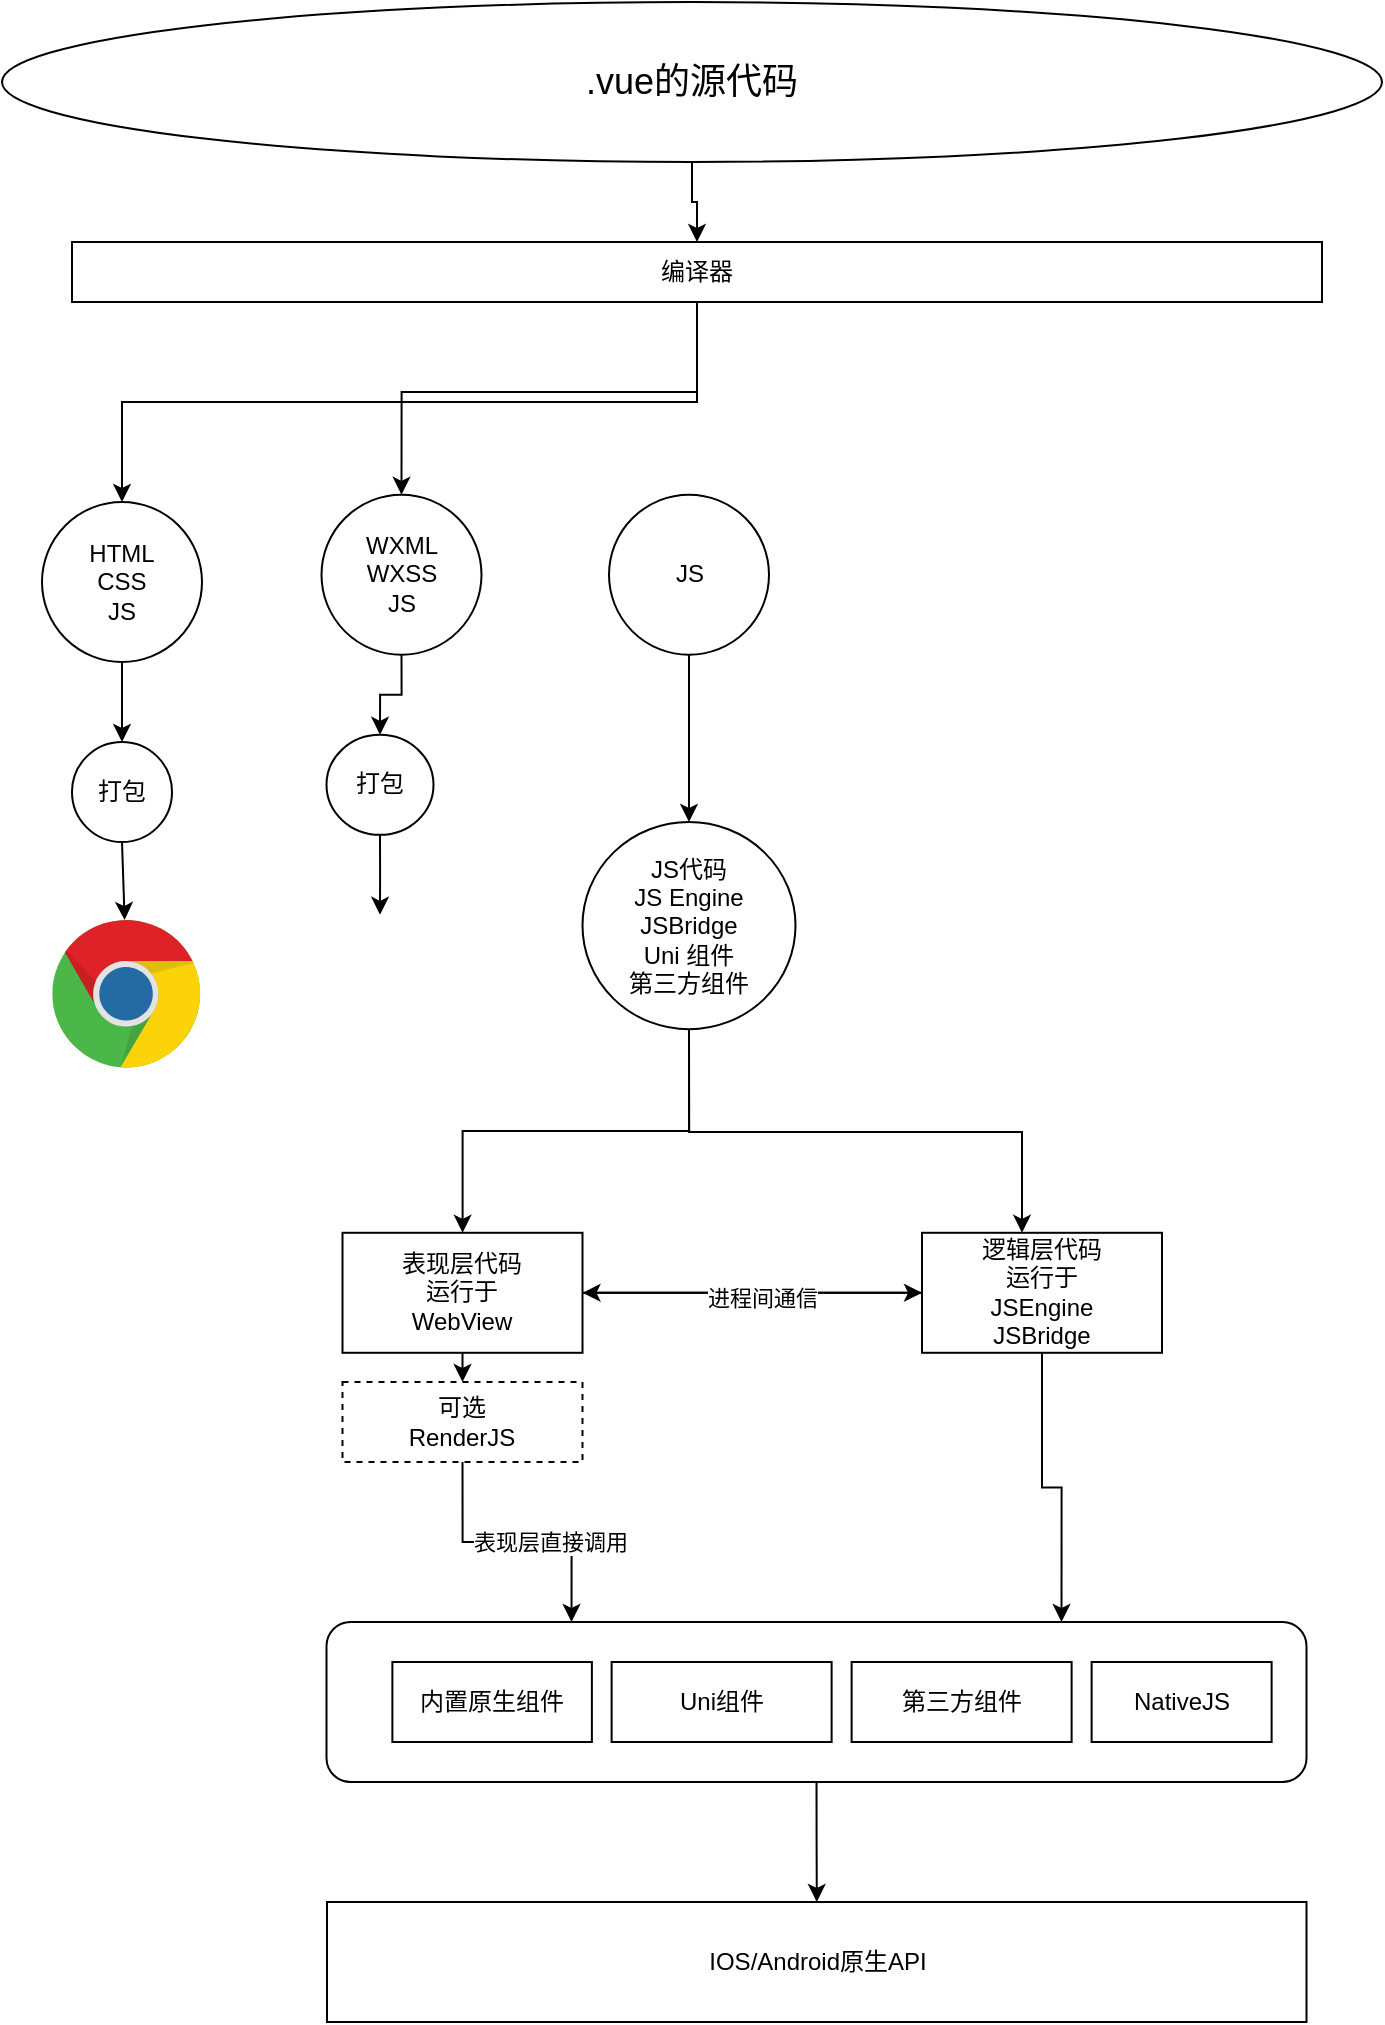 <mxfile version="23.1.5" type="github">
  <diagram name="第 1 页" id="VhYEXJCIh0dUP2hENQbA">
    <mxGraphModel dx="1434" dy="746" grid="1" gridSize="10" guides="1" tooltips="1" connect="1" arrows="1" fold="1" page="1" pageScale="1" pageWidth="827" pageHeight="1169" math="0" shadow="0">
      <root>
        <mxCell id="0" />
        <mxCell id="1" parent="0" />
        <mxCell id="AQghNncrj6RQpkFnAqps-3" value="" style="edgeStyle=orthogonalEdgeStyle;rounded=0;orthogonalLoop=1;jettySize=auto;html=1;" edge="1" parent="1" source="AQghNncrj6RQpkFnAqps-1" target="AQghNncrj6RQpkFnAqps-2">
          <mxGeometry relative="1" as="geometry" />
        </mxCell>
        <mxCell id="AQghNncrj6RQpkFnAqps-1" value="&lt;font style=&quot;font-size: 18px;&quot;&gt;.vue的源代码&lt;/font&gt;" style="ellipse;whiteSpace=wrap;html=1;" vertex="1" parent="1">
          <mxGeometry x="110" y="50" width="690" height="80" as="geometry" />
        </mxCell>
        <mxCell id="AQghNncrj6RQpkFnAqps-7" value="" style="edgeStyle=orthogonalEdgeStyle;rounded=0;orthogonalLoop=1;jettySize=auto;html=1;" edge="1" parent="1" source="AQghNncrj6RQpkFnAqps-2" target="AQghNncrj6RQpkFnAqps-6">
          <mxGeometry relative="1" as="geometry" />
        </mxCell>
        <mxCell id="AQghNncrj6RQpkFnAqps-10" style="edgeStyle=orthogonalEdgeStyle;rounded=0;orthogonalLoop=1;jettySize=auto;html=1;exitX=0.5;exitY=1;exitDx=0;exitDy=0;" edge="1" parent="1" source="AQghNncrj6RQpkFnAqps-2" target="AQghNncrj6RQpkFnAqps-11">
          <mxGeometry relative="1" as="geometry">
            <mxPoint x="490" y="270" as="targetPoint" />
            <Array as="points">
              <mxPoint x="455" y="245" />
              <mxPoint x="456" y="245" />
            </Array>
          </mxGeometry>
        </mxCell>
        <mxCell id="AQghNncrj6RQpkFnAqps-2" value="编译器" style="whiteSpace=wrap;html=1;" vertex="1" parent="1">
          <mxGeometry x="145" y="170" width="625" height="30" as="geometry" />
        </mxCell>
        <mxCell id="AQghNncrj6RQpkFnAqps-17" value="" style="edgeStyle=orthogonalEdgeStyle;rounded=0;orthogonalLoop=1;jettySize=auto;html=1;" edge="1" parent="1" source="AQghNncrj6RQpkFnAqps-6" target="AQghNncrj6RQpkFnAqps-16">
          <mxGeometry relative="1" as="geometry" />
        </mxCell>
        <mxCell id="AQghNncrj6RQpkFnAqps-6" value="HTML&lt;br&gt;CSS&lt;br&gt;JS" style="ellipse;whiteSpace=wrap;html=1;" vertex="1" parent="1">
          <mxGeometry x="130" y="300" width="80" height="80" as="geometry" />
        </mxCell>
        <mxCell id="AQghNncrj6RQpkFnAqps-8" value="" style="dashed=0;outlineConnect=0;html=1;align=center;labelPosition=center;verticalLabelPosition=bottom;verticalAlign=top;shape=mxgraph.weblogos.chrome" vertex="1" parent="1">
          <mxGeometry x="135.2" y="509" width="74.8" height="75.4" as="geometry" />
        </mxCell>
        <mxCell id="AQghNncrj6RQpkFnAqps-22" value="" style="edgeStyle=orthogonalEdgeStyle;rounded=0;orthogonalLoop=1;jettySize=auto;html=1;" edge="1" parent="1" source="AQghNncrj6RQpkFnAqps-11" target="AQghNncrj6RQpkFnAqps-21">
          <mxGeometry relative="1" as="geometry" />
        </mxCell>
        <mxCell id="AQghNncrj6RQpkFnAqps-11" value="WXML&lt;br&gt;WXSS&lt;br&gt;JS" style="ellipse;whiteSpace=wrap;html=1;" vertex="1" parent="1">
          <mxGeometry x="269.75" y="296.4" width="80" height="80" as="geometry" />
        </mxCell>
        <mxCell id="AQghNncrj6RQpkFnAqps-13" value="" style="shape=image;html=1;verticalAlign=top;verticalLabelPosition=bottom;labelBackgroundColor=#ffffff;imageAspect=0;aspect=fixed;image=https://cdn4.iconfinder.com/data/icons/socialcones/508/WeChat-128.png" vertex="1" parent="1">
          <mxGeometry x="260" y="506.4" width="78" height="78" as="geometry" />
        </mxCell>
        <mxCell id="AQghNncrj6RQpkFnAqps-16" value="打包" style="ellipse;whiteSpace=wrap;html=1;" vertex="1" parent="1">
          <mxGeometry x="145" y="420" width="50" height="50" as="geometry" />
        </mxCell>
        <mxCell id="AQghNncrj6RQpkFnAqps-19" value="" style="endArrow=classic;html=1;rounded=0;" edge="1" parent="1" target="AQghNncrj6RQpkFnAqps-8">
          <mxGeometry width="50" height="50" relative="1" as="geometry">
            <mxPoint x="170" y="470" as="sourcePoint" />
            <mxPoint x="220" y="420" as="targetPoint" />
          </mxGeometry>
        </mxCell>
        <mxCell id="AQghNncrj6RQpkFnAqps-23" value="" style="edgeStyle=orthogonalEdgeStyle;rounded=0;orthogonalLoop=1;jettySize=auto;html=1;" edge="1" parent="1" source="AQghNncrj6RQpkFnAqps-21" target="AQghNncrj6RQpkFnAqps-13">
          <mxGeometry relative="1" as="geometry" />
        </mxCell>
        <mxCell id="AQghNncrj6RQpkFnAqps-21" value="打包" style="ellipse;whiteSpace=wrap;html=1;" vertex="1" parent="1">
          <mxGeometry x="272.25" y="416.4" width="53.5" height="50" as="geometry" />
        </mxCell>
        <mxCell id="AQghNncrj6RQpkFnAqps-26" value="" style="edgeStyle=orthogonalEdgeStyle;rounded=0;orthogonalLoop=1;jettySize=auto;html=1;" edge="1" parent="1" source="AQghNncrj6RQpkFnAqps-24" target="AQghNncrj6RQpkFnAqps-25">
          <mxGeometry relative="1" as="geometry" />
        </mxCell>
        <mxCell id="AQghNncrj6RQpkFnAqps-24" value="JS" style="ellipse;whiteSpace=wrap;html=1;" vertex="1" parent="1">
          <mxGeometry x="413.5" y="296.4" width="80" height="80" as="geometry" />
        </mxCell>
        <mxCell id="AQghNncrj6RQpkFnAqps-28" value="" style="edgeStyle=orthogonalEdgeStyle;rounded=0;orthogonalLoop=1;jettySize=auto;html=1;" edge="1" parent="1" source="AQghNncrj6RQpkFnAqps-25" target="AQghNncrj6RQpkFnAqps-27">
          <mxGeometry relative="1" as="geometry" />
        </mxCell>
        <mxCell id="AQghNncrj6RQpkFnAqps-33" value="" style="edgeStyle=orthogonalEdgeStyle;rounded=0;orthogonalLoop=1;jettySize=auto;html=1;" edge="1" parent="1" source="AQghNncrj6RQpkFnAqps-25" target="AQghNncrj6RQpkFnAqps-29">
          <mxGeometry relative="1" as="geometry">
            <Array as="points">
              <mxPoint x="454" y="615" />
              <mxPoint x="620" y="615" />
            </Array>
          </mxGeometry>
        </mxCell>
        <mxCell id="AQghNncrj6RQpkFnAqps-25" value="JS代码&lt;br&gt;JS Engine&lt;br&gt;JSBridge&lt;br&gt;Uni 组件&lt;br&gt;第三方组件" style="ellipse;whiteSpace=wrap;html=1;" vertex="1" parent="1">
          <mxGeometry x="400.25" y="460" width="106.5" height="103.6" as="geometry" />
        </mxCell>
        <mxCell id="AQghNncrj6RQpkFnAqps-30" value="" style="edgeStyle=orthogonalEdgeStyle;rounded=0;orthogonalLoop=1;jettySize=auto;html=1;" edge="1" parent="1" source="AQghNncrj6RQpkFnAqps-27" target="AQghNncrj6RQpkFnAqps-29">
          <mxGeometry relative="1" as="geometry" />
        </mxCell>
        <mxCell id="AQghNncrj6RQpkFnAqps-54" style="edgeStyle=orthogonalEdgeStyle;rounded=0;orthogonalLoop=1;jettySize=auto;html=1;exitX=0.5;exitY=1;exitDx=0;exitDy=0;entryX=0.5;entryY=0;entryDx=0;entryDy=0;" edge="1" parent="1" source="AQghNncrj6RQpkFnAqps-27" target="AQghNncrj6RQpkFnAqps-48">
          <mxGeometry relative="1" as="geometry" />
        </mxCell>
        <mxCell id="AQghNncrj6RQpkFnAqps-27" value="表现层代码&lt;br&gt;运行于&lt;br&gt;WebView" style="whiteSpace=wrap;html=1;" vertex="1" parent="1">
          <mxGeometry x="280.25" y="665.4" width="120" height="60" as="geometry" />
        </mxCell>
        <mxCell id="AQghNncrj6RQpkFnAqps-31" value="" style="edgeStyle=orthogonalEdgeStyle;rounded=0;orthogonalLoop=1;jettySize=auto;html=1;" edge="1" parent="1" source="AQghNncrj6RQpkFnAqps-29" target="AQghNncrj6RQpkFnAqps-27">
          <mxGeometry relative="1" as="geometry" />
        </mxCell>
        <mxCell id="AQghNncrj6RQpkFnAqps-32" value="进程间通信" style="edgeLabel;html=1;align=center;verticalAlign=middle;resizable=0;points=[];" vertex="1" connectable="0" parent="AQghNncrj6RQpkFnAqps-31">
          <mxGeometry x="-0.054" y="2" relative="1" as="geometry">
            <mxPoint as="offset" />
          </mxGeometry>
        </mxCell>
        <mxCell id="AQghNncrj6RQpkFnAqps-52" style="edgeStyle=orthogonalEdgeStyle;rounded=0;orthogonalLoop=1;jettySize=auto;html=1;exitX=0.5;exitY=1;exitDx=0;exitDy=0;entryX=0.75;entryY=0;entryDx=0;entryDy=0;" edge="1" parent="1" source="AQghNncrj6RQpkFnAqps-29" target="AQghNncrj6RQpkFnAqps-49">
          <mxGeometry relative="1" as="geometry" />
        </mxCell>
        <mxCell id="AQghNncrj6RQpkFnAqps-29" value="逻辑层代码&lt;br&gt;运行于&lt;br&gt;JSEngine&lt;br&gt;JSBridge" style="whiteSpace=wrap;html=1;" vertex="1" parent="1">
          <mxGeometry x="570" y="665.4" width="120" height="60" as="geometry" />
        </mxCell>
        <mxCell id="AQghNncrj6RQpkFnAqps-41" value="IOS/Android原生API" style="rounded=0;whiteSpace=wrap;html=1;" vertex="1" parent="1">
          <mxGeometry x="272.5" y="1000" width="489.75" height="60" as="geometry" />
        </mxCell>
        <mxCell id="AQghNncrj6RQpkFnAqps-51" style="edgeStyle=orthogonalEdgeStyle;rounded=0;orthogonalLoop=1;jettySize=auto;html=1;exitX=0.5;exitY=1;exitDx=0;exitDy=0;entryX=0.25;entryY=0;entryDx=0;entryDy=0;" edge="1" parent="1" source="AQghNncrj6RQpkFnAqps-48" target="AQghNncrj6RQpkFnAqps-49">
          <mxGeometry relative="1" as="geometry" />
        </mxCell>
        <mxCell id="AQghNncrj6RQpkFnAqps-56" value="表现层直接调用" style="edgeLabel;html=1;align=center;verticalAlign=middle;resizable=0;points=[];" vertex="1" connectable="0" parent="AQghNncrj6RQpkFnAqps-51">
          <mxGeometry x="0.235" y="1" relative="1" as="geometry">
            <mxPoint y="1" as="offset" />
          </mxGeometry>
        </mxCell>
        <mxCell id="AQghNncrj6RQpkFnAqps-48" value="可选&lt;br&gt;RenderJS" style="rounded=0;whiteSpace=wrap;html=1;dashed=1;" vertex="1" parent="1">
          <mxGeometry x="280.25" y="740" width="120" height="40" as="geometry" />
        </mxCell>
        <mxCell id="AQghNncrj6RQpkFnAqps-50" value="" style="group" vertex="1" connectable="0" parent="1">
          <mxGeometry x="272.25" y="860" width="490" height="80" as="geometry" />
        </mxCell>
        <mxCell id="AQghNncrj6RQpkFnAqps-49" value="" style="rounded=1;whiteSpace=wrap;html=1;" vertex="1" parent="AQghNncrj6RQpkFnAqps-50">
          <mxGeometry width="490" height="80" as="geometry" />
        </mxCell>
        <mxCell id="AQghNncrj6RQpkFnAqps-35" value="内置原生组件" style="rounded=0;whiteSpace=wrap;html=1;" vertex="1" parent="AQghNncrj6RQpkFnAqps-50">
          <mxGeometry x="32.94" y="20" width="99.75" height="40" as="geometry" />
        </mxCell>
        <mxCell id="AQghNncrj6RQpkFnAqps-36" value="Uni组件" style="rounded=0;whiteSpace=wrap;html=1;" vertex="1" parent="AQghNncrj6RQpkFnAqps-50">
          <mxGeometry x="142.56" y="20" width="110" height="40" as="geometry" />
        </mxCell>
        <mxCell id="AQghNncrj6RQpkFnAqps-37" value="第三方组件" style="rounded=0;whiteSpace=wrap;html=1;" vertex="1" parent="AQghNncrj6RQpkFnAqps-50">
          <mxGeometry x="262.56" y="20" width="110" height="40" as="geometry" />
        </mxCell>
        <mxCell id="AQghNncrj6RQpkFnAqps-45" value="NativeJS" style="rounded=0;whiteSpace=wrap;html=1;" vertex="1" parent="AQghNncrj6RQpkFnAqps-50">
          <mxGeometry x="382.56" y="20" width="90" height="40" as="geometry" />
        </mxCell>
        <mxCell id="AQghNncrj6RQpkFnAqps-53" style="edgeStyle=orthogonalEdgeStyle;rounded=0;orthogonalLoop=1;jettySize=auto;html=1;exitX=0.5;exitY=1;exitDx=0;exitDy=0;" edge="1" parent="1" source="AQghNncrj6RQpkFnAqps-49" target="AQghNncrj6RQpkFnAqps-41">
          <mxGeometry relative="1" as="geometry" />
        </mxCell>
      </root>
    </mxGraphModel>
  </diagram>
</mxfile>
